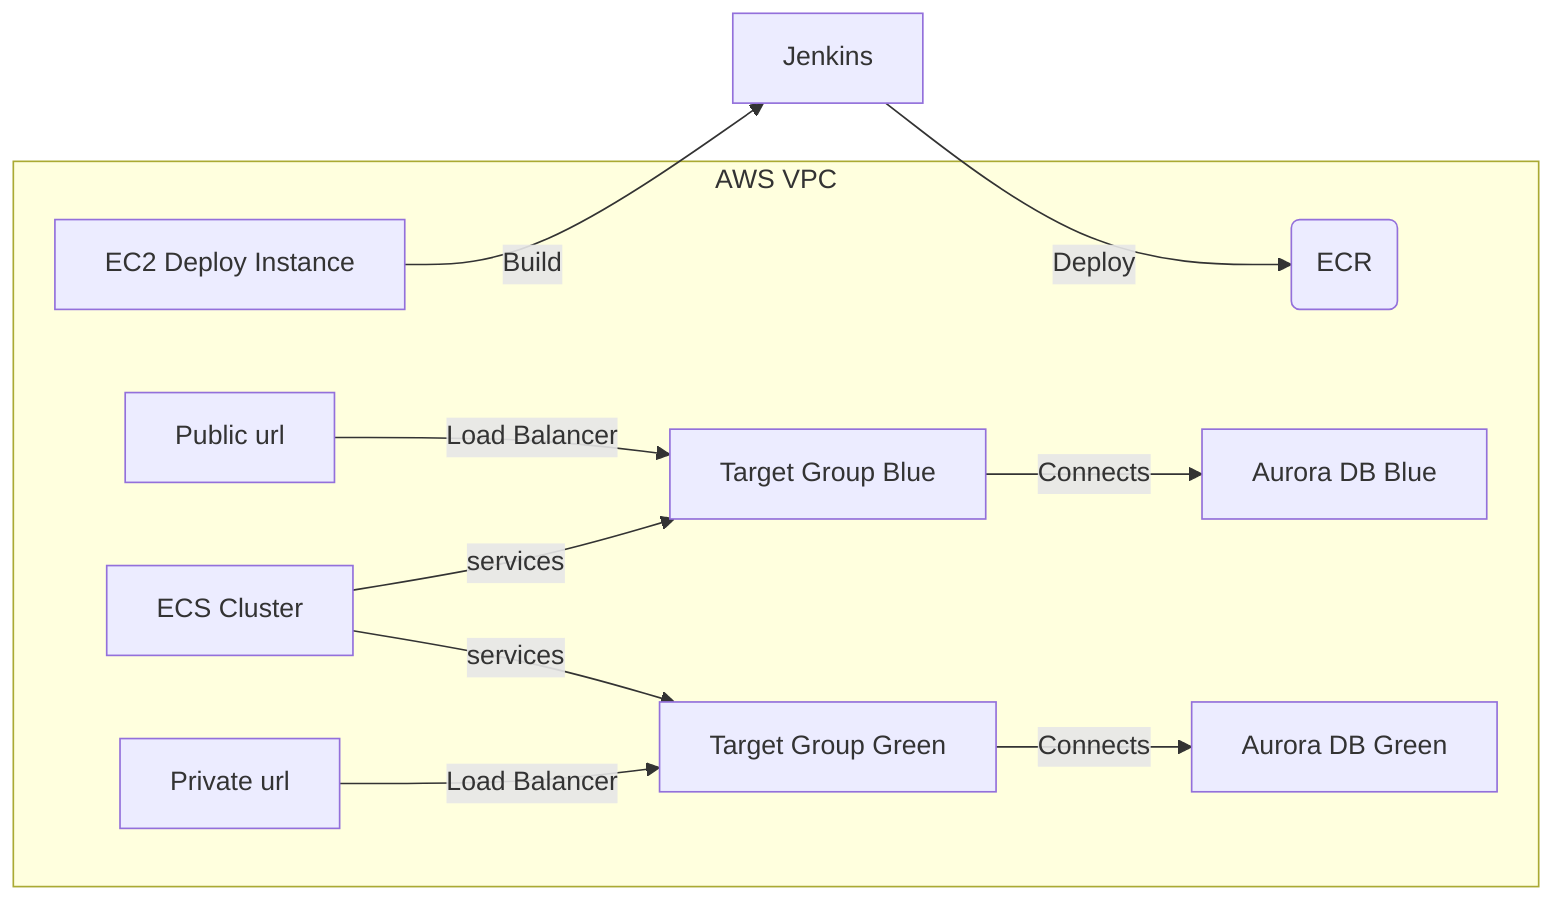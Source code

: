 graph LR

subgraph AWS VPC
    EC2[EC2 Deploy Instance ]
    ECR(ECR)
    ECS[ECS Cluster]
    TG1[Target Group Blue]
    TG2[Target Group Green]
    AuroraDB[Aurora DB Blue]
    AuroraDBg[Aurora DB Green]
    PublicURL[Public url]
    TestURL[Private url]
end

EC2 -- Build --> Jenkins
Jenkins -- Deploy --> ECR
PublicURL --Load Balancer --> TG1
ECS-- services -->TG1
ECS-- services -->TG2

TestURL -- Load Balancer --> TG2

TG1 -- Connects --> AuroraDB
TG2 -- Connects --> AuroraDBg